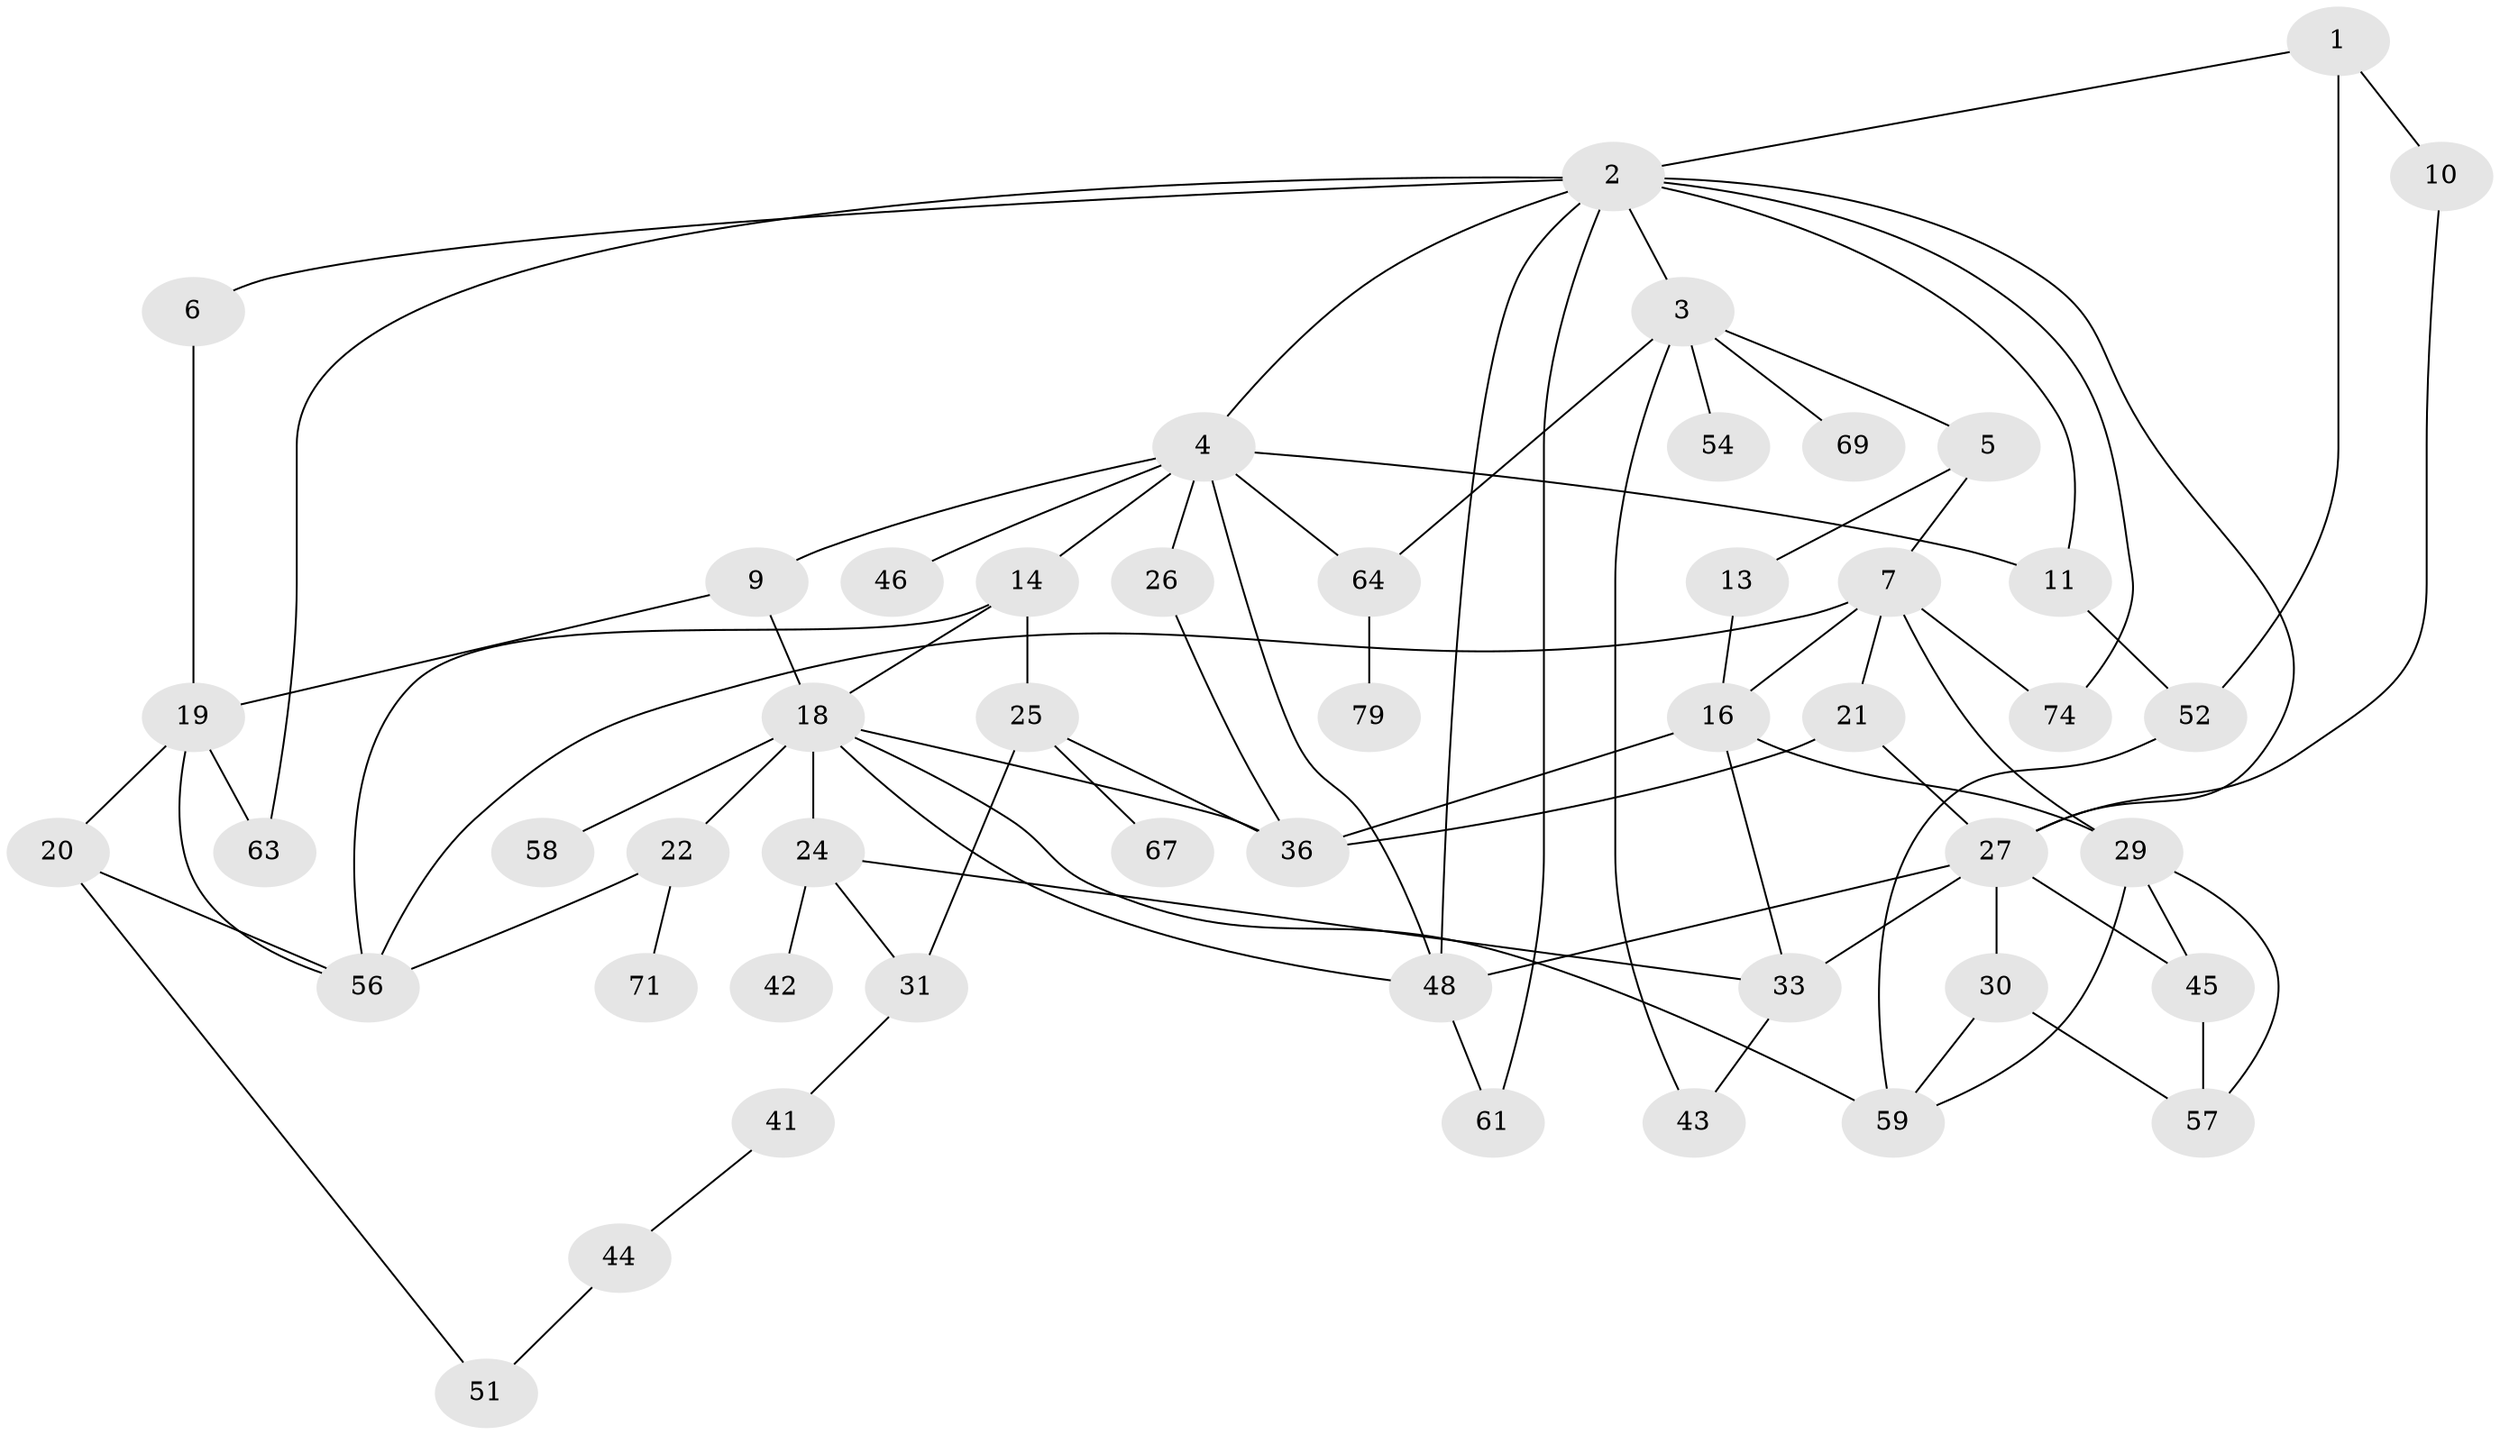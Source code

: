 // Generated by graph-tools (version 1.1) at 2025/23/03/03/25 07:23:33]
// undirected, 49 vertices, 82 edges
graph export_dot {
graph [start="1"]
  node [color=gray90,style=filled];
  1 [super="+37"];
  2 [super="+12"];
  3 [super="+40"];
  4 [super="+8"];
  5;
  6 [super="+50"];
  7 [super="+15"];
  9 [super="+55"];
  10 [super="+47"];
  11;
  13 [super="+75"];
  14 [super="+65"];
  16 [super="+17"];
  18 [super="+23"];
  19 [super="+35"];
  20 [super="+73"];
  21;
  22 [super="+38"];
  24 [super="+66"];
  25 [super="+68"];
  26 [super="+60"];
  27 [super="+28"];
  29 [super="+32"];
  30 [super="+34"];
  31 [super="+39"];
  33;
  36 [super="+53"];
  41;
  42;
  43 [super="+62"];
  44;
  45 [super="+70"];
  46;
  48 [super="+49"];
  51 [super="+78"];
  52 [super="+76"];
  54;
  56;
  57;
  58 [super="+72"];
  59 [super="+77"];
  61;
  63;
  64;
  67;
  69;
  71;
  74;
  79;
  1 -- 2;
  1 -- 10;
  1 -- 52;
  2 -- 3;
  2 -- 4;
  2 -- 6;
  2 -- 74;
  2 -- 61;
  2 -- 48;
  2 -- 11;
  2 -- 27;
  2 -- 63;
  3 -- 5;
  3 -- 43;
  3 -- 54;
  3 -- 64;
  3 -- 69;
  4 -- 9;
  4 -- 11;
  4 -- 46;
  4 -- 64;
  4 -- 48;
  4 -- 26;
  4 -- 14;
  5 -- 7;
  5 -- 13;
  6 -- 19;
  7 -- 21;
  7 -- 29;
  7 -- 56;
  7 -- 16;
  7 -- 74;
  9 -- 18 [weight=2];
  9 -- 19;
  10 -- 27;
  11 -- 52;
  13 -- 16;
  14 -- 25 [weight=2];
  14 -- 56;
  14 -- 18;
  16 -- 33;
  16 -- 36;
  16 -- 29;
  18 -- 22;
  18 -- 36;
  18 -- 24;
  18 -- 58;
  18 -- 59;
  18 -- 48;
  19 -- 20;
  19 -- 63;
  19 -- 56;
  20 -- 56;
  20 -- 51;
  21 -- 36;
  21 -- 27;
  22 -- 56;
  22 -- 71;
  24 -- 31;
  24 -- 42;
  24 -- 33;
  25 -- 67;
  25 -- 36;
  25 -- 31;
  26 -- 36;
  27 -- 45;
  27 -- 33;
  27 -- 48;
  27 -- 30;
  29 -- 57;
  29 -- 45;
  29 -- 59;
  30 -- 57;
  30 -- 59;
  31 -- 41;
  33 -- 43;
  41 -- 44;
  44 -- 51;
  45 -- 57;
  48 -- 61;
  52 -- 59 [weight=2];
  64 -- 79;
}
